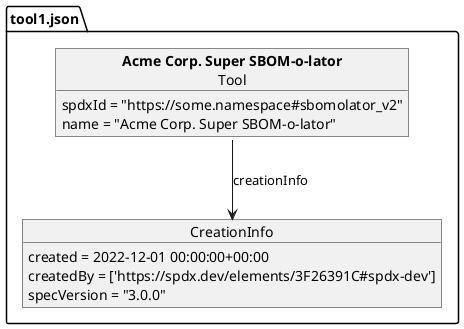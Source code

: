 @startuml
Package "tool1.json" as dbce2db8c9c0539f74f9a563948aad90 {
object "<b>Acme Corp. Super SBOM-o-lator</b>\nTool" as dbce2db8c9c0539f74f9a563948aad90_o1
object "CreationInfo" as dbce2db8c9c0539f74f9a563948aad90_o2
}
dbce2db8c9c0539f74f9a563948aad90_o1 : spdxId = "https://some.namespace#sbomolator_v2"
dbce2db8c9c0539f74f9a563948aad90_o2 : created = 2022-12-01 00:00:00+00:00
dbce2db8c9c0539f74f9a563948aad90_o2 : createdBy = ['https://spdx.dev/elements/3F26391C#spdx-dev']
dbce2db8c9c0539f74f9a563948aad90_o2 : specVersion = "3.0.0"
dbce2db8c9c0539f74f9a563948aad90_o1::creationInfo --> dbce2db8c9c0539f74f9a563948aad90_o2 : creationInfo
dbce2db8c9c0539f74f9a563948aad90_o1 : name = "Acme Corp. Super SBOM-o-lator"
@enduml
